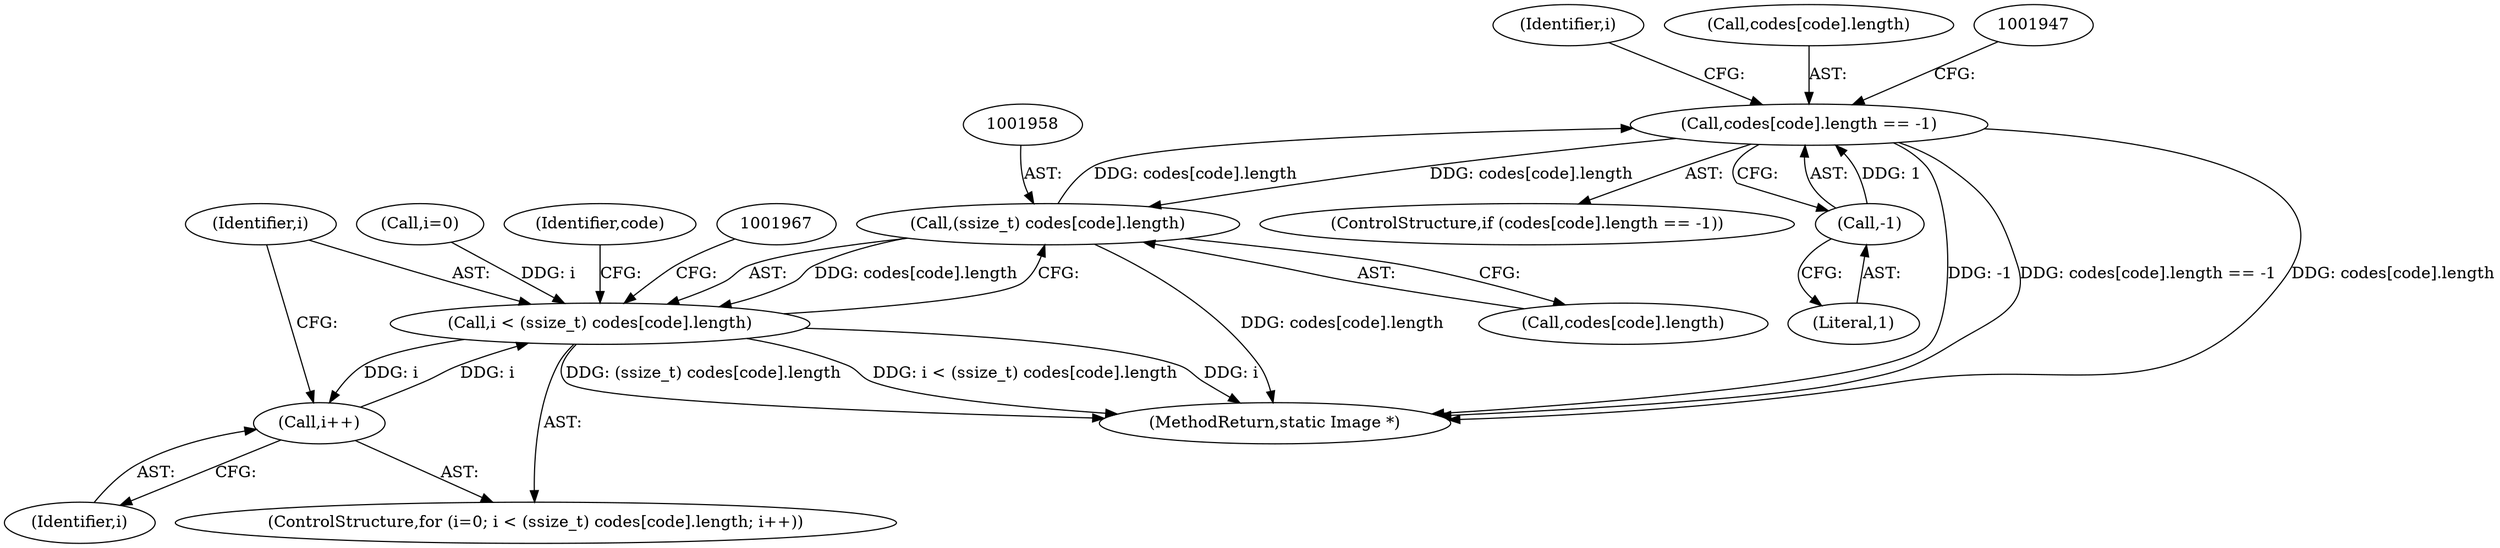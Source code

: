 digraph "0_ImageMagick_f6e9d0d9955e85bdd7540b251cd50d598dacc5e6_46@array" {
"1001938" [label="(Call,codes[code].length == -1)"];
"1001957" [label="(Call,(ssize_t) codes[code].length)"];
"1001938" [label="(Call,codes[code].length == -1)"];
"1001944" [label="(Call,-1)"];
"1001955" [label="(Call,i < (ssize_t) codes[code].length)"];
"1001964" [label="(Call,i++)"];
"1001965" [label="(Identifier,i)"];
"1001959" [label="(Call,codes[code].length)"];
"1001944" [label="(Call,-1)"];
"1001955" [label="(Call,i < (ssize_t) codes[code].length)"];
"1001938" [label="(Call,codes[code].length == -1)"];
"1001951" [label="(ControlStructure,for (i=0; i < (ssize_t) codes[code].length; i++))"];
"1001957" [label="(Call,(ssize_t) codes[code].length)"];
"1001956" [label="(Identifier,i)"];
"1001952" [label="(Call,i=0)"];
"1001937" [label="(ControlStructure,if (codes[code].length == -1))"];
"1001945" [label="(Literal,1)"];
"1001964" [label="(Call,i++)"];
"1001953" [label="(Identifier,i)"];
"1002366" [label="(MethodReturn,static Image *)"];
"1001972" [label="(Identifier,code)"];
"1001939" [label="(Call,codes[code].length)"];
"1001938" -> "1001937"  [label="AST: "];
"1001938" -> "1001944"  [label="CFG: "];
"1001939" -> "1001938"  [label="AST: "];
"1001944" -> "1001938"  [label="AST: "];
"1001947" -> "1001938"  [label="CFG: "];
"1001953" -> "1001938"  [label="CFG: "];
"1001938" -> "1002366"  [label="DDG: -1"];
"1001938" -> "1002366"  [label="DDG: codes[code].length == -1"];
"1001938" -> "1002366"  [label="DDG: codes[code].length"];
"1001957" -> "1001938"  [label="DDG: codes[code].length"];
"1001944" -> "1001938"  [label="DDG: 1"];
"1001938" -> "1001957"  [label="DDG: codes[code].length"];
"1001957" -> "1001955"  [label="AST: "];
"1001957" -> "1001959"  [label="CFG: "];
"1001958" -> "1001957"  [label="AST: "];
"1001959" -> "1001957"  [label="AST: "];
"1001955" -> "1001957"  [label="CFG: "];
"1001957" -> "1002366"  [label="DDG: codes[code].length"];
"1001957" -> "1001955"  [label="DDG: codes[code].length"];
"1001944" -> "1001945"  [label="CFG: "];
"1001945" -> "1001944"  [label="AST: "];
"1001955" -> "1001951"  [label="AST: "];
"1001956" -> "1001955"  [label="AST: "];
"1001967" -> "1001955"  [label="CFG: "];
"1001972" -> "1001955"  [label="CFG: "];
"1001955" -> "1002366"  [label="DDG: i < (ssize_t) codes[code].length"];
"1001955" -> "1002366"  [label="DDG: i"];
"1001955" -> "1002366"  [label="DDG: (ssize_t) codes[code].length"];
"1001964" -> "1001955"  [label="DDG: i"];
"1001952" -> "1001955"  [label="DDG: i"];
"1001955" -> "1001964"  [label="DDG: i"];
"1001964" -> "1001951"  [label="AST: "];
"1001964" -> "1001965"  [label="CFG: "];
"1001965" -> "1001964"  [label="AST: "];
"1001956" -> "1001964"  [label="CFG: "];
}
